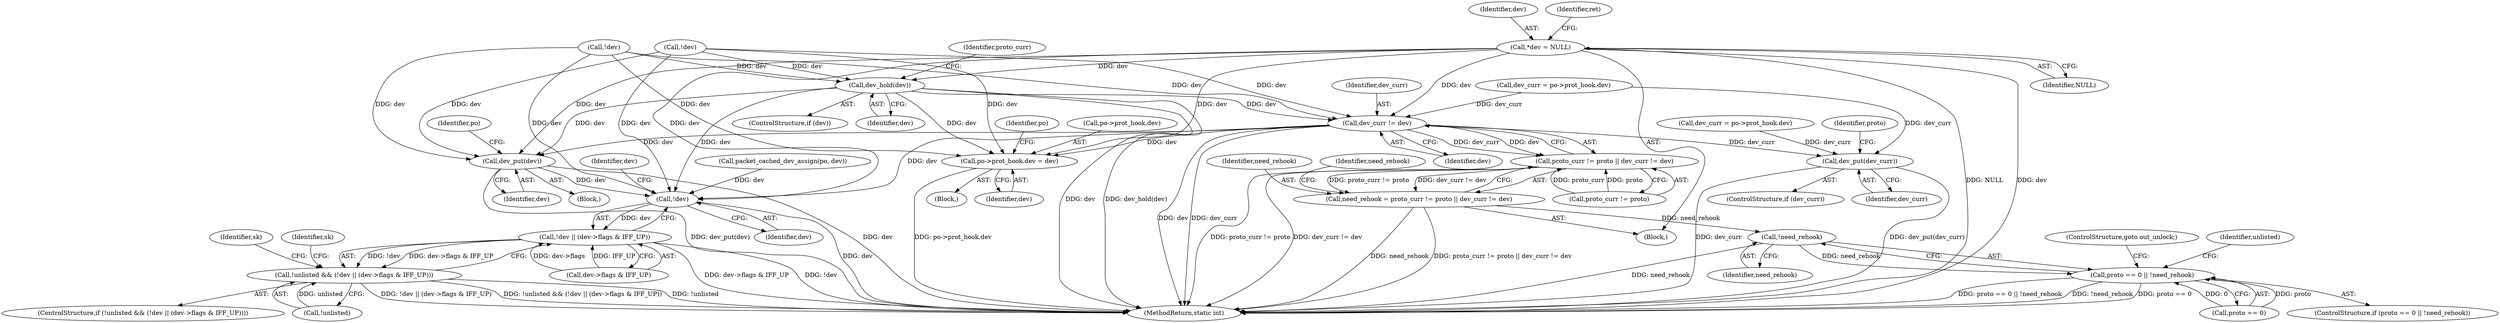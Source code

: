 digraph "0_linux_4971613c1639d8e5f102c4e797c3bf8f83a5a69e@pointer" {
"1000115" [label="(Call,*dev = NULL)"];
"1000180" [label="(Call,dev_hold(dev))"];
"1000202" [label="(Call,dev_curr != dev)"];
"1000198" [label="(Call,proto_curr != proto || dev_curr != dev)"];
"1000196" [label="(Call,need_rehook = proto_curr != proto || dev_curr != dev)"];
"1000300" [label="(Call,!need_rehook)"];
"1000296" [label="(Call,proto == 0 || !need_rehook)"];
"1000252" [label="(Call,dev_put(dev))"];
"1000308" [label="(Call,!dev)"];
"1000307" [label="(Call,!dev || (dev->flags & IFF_UP))"];
"1000304" [label="(Call,!unlisted && (!dev || (dev->flags & IFF_UP)))"];
"1000271" [label="(Call,po->prot_hook.dev = dev)"];
"1000293" [label="(Call,dev_put(dev_curr))"];
"1000116" [label="(Identifier,dev)"];
"1000204" [label="(Identifier,dev)"];
"1000294" [label="(Identifier,dev_curr)"];
"1000288" [label="(Call,packet_cached_dev_assign(po, dev))"];
"1000280" [label="(Identifier,po)"];
"1000291" [label="(ControlStructure,if (dev_curr))"];
"1000277" [label="(Identifier,dev)"];
"1000218" [label="(Call,dev_curr = po->prot_hook.dev)"];
"1000252" [label="(Call,dev_put(dev))"];
"1000309" [label="(Identifier,dev)"];
"1000343" [label="(MethodReturn,static int)"];
"1000203" [label="(Identifier,dev_curr)"];
"1000296" [label="(Call,proto == 0 || !need_rehook)"];
"1000295" [label="(ControlStructure,if (proto == 0 || !need_rehook))"];
"1000253" [label="(Identifier,dev)"];
"1000115" [label="(Call,*dev = NULL)"];
"1000257" [label="(Identifier,po)"];
"1000198" [label="(Call,proto_curr != proto || dev_curr != dev)"];
"1000120" [label="(Identifier,ret)"];
"1000251" [label="(Block,)"];
"1000105" [label="(Block,)"];
"1000272" [label="(Call,po->prot_hook.dev)"];
"1000183" [label="(Identifier,proto_curr)"];
"1000197" [label="(Identifier,need_rehook)"];
"1000178" [label="(ControlStructure,if (dev))"];
"1000199" [label="(Call,proto_curr != proto)"];
"1000117" [label="(Identifier,NULL)"];
"1000302" [label="(ControlStructure,goto out_unlock;)"];
"1000189" [label="(Call,dev_curr = po->prot_hook.dev)"];
"1000301" [label="(Identifier,need_rehook)"];
"1000170" [label="(Call,!dev)"];
"1000306" [label="(Identifier,unlisted)"];
"1000206" [label="(Identifier,need_rehook)"];
"1000196" [label="(Call,need_rehook = proto_curr != proto || dev_curr != dev)"];
"1000298" [label="(Identifier,proto)"];
"1000271" [label="(Call,po->prot_hook.dev = dev)"];
"1000180" [label="(Call,dev_hold(dev))"];
"1000297" [label="(Call,proto == 0)"];
"1000312" [label="(Identifier,dev)"];
"1000300" [label="(Call,!need_rehook)"];
"1000293" [label="(Call,dev_put(dev_curr))"];
"1000303" [label="(ControlStructure,if (!unlisted && (!dev || (dev->flags & IFF_UP))))"];
"1000304" [label="(Call,!unlisted && (!dev || (dev->flags & IFF_UP)))"];
"1000317" [label="(Identifier,sk)"];
"1000308" [label="(Call,!dev)"];
"1000305" [label="(Call,!unlisted)"];
"1000307" [label="(Call,!dev || (dev->flags & IFF_UP))"];
"1000322" [label="(Identifier,sk)"];
"1000202" [label="(Call,dev_curr != dev)"];
"1000181" [label="(Identifier,dev)"];
"1000270" [label="(Block,)"];
"1000151" [label="(Call,!dev)"];
"1000310" [label="(Call,dev->flags & IFF_UP)"];
"1000115" -> "1000105"  [label="AST: "];
"1000115" -> "1000117"  [label="CFG: "];
"1000116" -> "1000115"  [label="AST: "];
"1000117" -> "1000115"  [label="AST: "];
"1000120" -> "1000115"  [label="CFG: "];
"1000115" -> "1000343"  [label="DDG: NULL"];
"1000115" -> "1000343"  [label="DDG: dev"];
"1000115" -> "1000180"  [label="DDG: dev"];
"1000115" -> "1000202"  [label="DDG: dev"];
"1000115" -> "1000252"  [label="DDG: dev"];
"1000115" -> "1000271"  [label="DDG: dev"];
"1000115" -> "1000308"  [label="DDG: dev"];
"1000180" -> "1000178"  [label="AST: "];
"1000180" -> "1000181"  [label="CFG: "];
"1000181" -> "1000180"  [label="AST: "];
"1000183" -> "1000180"  [label="CFG: "];
"1000180" -> "1000343"  [label="DDG: dev"];
"1000180" -> "1000343"  [label="DDG: dev_hold(dev)"];
"1000151" -> "1000180"  [label="DDG: dev"];
"1000170" -> "1000180"  [label="DDG: dev"];
"1000180" -> "1000202"  [label="DDG: dev"];
"1000180" -> "1000252"  [label="DDG: dev"];
"1000180" -> "1000271"  [label="DDG: dev"];
"1000180" -> "1000308"  [label="DDG: dev"];
"1000202" -> "1000198"  [label="AST: "];
"1000202" -> "1000204"  [label="CFG: "];
"1000203" -> "1000202"  [label="AST: "];
"1000204" -> "1000202"  [label="AST: "];
"1000198" -> "1000202"  [label="CFG: "];
"1000202" -> "1000343"  [label="DDG: dev_curr"];
"1000202" -> "1000343"  [label="DDG: dev"];
"1000202" -> "1000198"  [label="DDG: dev_curr"];
"1000202" -> "1000198"  [label="DDG: dev"];
"1000189" -> "1000202"  [label="DDG: dev_curr"];
"1000151" -> "1000202"  [label="DDG: dev"];
"1000170" -> "1000202"  [label="DDG: dev"];
"1000202" -> "1000252"  [label="DDG: dev"];
"1000202" -> "1000271"  [label="DDG: dev"];
"1000202" -> "1000293"  [label="DDG: dev_curr"];
"1000202" -> "1000308"  [label="DDG: dev"];
"1000198" -> "1000196"  [label="AST: "];
"1000198" -> "1000199"  [label="CFG: "];
"1000199" -> "1000198"  [label="AST: "];
"1000196" -> "1000198"  [label="CFG: "];
"1000198" -> "1000343"  [label="DDG: proto_curr != proto"];
"1000198" -> "1000343"  [label="DDG: dev_curr != dev"];
"1000198" -> "1000196"  [label="DDG: proto_curr != proto"];
"1000198" -> "1000196"  [label="DDG: dev_curr != dev"];
"1000199" -> "1000198"  [label="DDG: proto_curr"];
"1000199" -> "1000198"  [label="DDG: proto"];
"1000196" -> "1000105"  [label="AST: "];
"1000197" -> "1000196"  [label="AST: "];
"1000206" -> "1000196"  [label="CFG: "];
"1000196" -> "1000343"  [label="DDG: need_rehook"];
"1000196" -> "1000343"  [label="DDG: proto_curr != proto || dev_curr != dev"];
"1000196" -> "1000300"  [label="DDG: need_rehook"];
"1000300" -> "1000296"  [label="AST: "];
"1000300" -> "1000301"  [label="CFG: "];
"1000301" -> "1000300"  [label="AST: "];
"1000296" -> "1000300"  [label="CFG: "];
"1000300" -> "1000343"  [label="DDG: need_rehook"];
"1000300" -> "1000296"  [label="DDG: need_rehook"];
"1000296" -> "1000295"  [label="AST: "];
"1000296" -> "1000297"  [label="CFG: "];
"1000297" -> "1000296"  [label="AST: "];
"1000302" -> "1000296"  [label="CFG: "];
"1000306" -> "1000296"  [label="CFG: "];
"1000296" -> "1000343"  [label="DDG: proto == 0 || !need_rehook"];
"1000296" -> "1000343"  [label="DDG: !need_rehook"];
"1000296" -> "1000343"  [label="DDG: proto == 0"];
"1000297" -> "1000296"  [label="DDG: proto"];
"1000297" -> "1000296"  [label="DDG: 0"];
"1000252" -> "1000251"  [label="AST: "];
"1000252" -> "1000253"  [label="CFG: "];
"1000253" -> "1000252"  [label="AST: "];
"1000257" -> "1000252"  [label="CFG: "];
"1000252" -> "1000343"  [label="DDG: dev"];
"1000252" -> "1000343"  [label="DDG: dev_put(dev)"];
"1000151" -> "1000252"  [label="DDG: dev"];
"1000170" -> "1000252"  [label="DDG: dev"];
"1000252" -> "1000308"  [label="DDG: dev"];
"1000308" -> "1000307"  [label="AST: "];
"1000308" -> "1000309"  [label="CFG: "];
"1000309" -> "1000308"  [label="AST: "];
"1000312" -> "1000308"  [label="CFG: "];
"1000307" -> "1000308"  [label="CFG: "];
"1000308" -> "1000343"  [label="DDG: dev"];
"1000308" -> "1000307"  [label="DDG: dev"];
"1000151" -> "1000308"  [label="DDG: dev"];
"1000170" -> "1000308"  [label="DDG: dev"];
"1000288" -> "1000308"  [label="DDG: dev"];
"1000307" -> "1000304"  [label="AST: "];
"1000307" -> "1000310"  [label="CFG: "];
"1000310" -> "1000307"  [label="AST: "];
"1000304" -> "1000307"  [label="CFG: "];
"1000307" -> "1000343"  [label="DDG: dev->flags & IFF_UP"];
"1000307" -> "1000343"  [label="DDG: !dev"];
"1000307" -> "1000304"  [label="DDG: !dev"];
"1000307" -> "1000304"  [label="DDG: dev->flags & IFF_UP"];
"1000310" -> "1000307"  [label="DDG: dev->flags"];
"1000310" -> "1000307"  [label="DDG: IFF_UP"];
"1000304" -> "1000303"  [label="AST: "];
"1000304" -> "1000305"  [label="CFG: "];
"1000305" -> "1000304"  [label="AST: "];
"1000317" -> "1000304"  [label="CFG: "];
"1000322" -> "1000304"  [label="CFG: "];
"1000304" -> "1000343"  [label="DDG: !unlisted && (!dev || (dev->flags & IFF_UP))"];
"1000304" -> "1000343"  [label="DDG: !unlisted"];
"1000304" -> "1000343"  [label="DDG: !dev || (dev->flags & IFF_UP)"];
"1000305" -> "1000304"  [label="DDG: unlisted"];
"1000271" -> "1000270"  [label="AST: "];
"1000271" -> "1000277"  [label="CFG: "];
"1000272" -> "1000271"  [label="AST: "];
"1000277" -> "1000271"  [label="AST: "];
"1000280" -> "1000271"  [label="CFG: "];
"1000271" -> "1000343"  [label="DDG: po->prot_hook.dev"];
"1000151" -> "1000271"  [label="DDG: dev"];
"1000170" -> "1000271"  [label="DDG: dev"];
"1000293" -> "1000291"  [label="AST: "];
"1000293" -> "1000294"  [label="CFG: "];
"1000294" -> "1000293"  [label="AST: "];
"1000298" -> "1000293"  [label="CFG: "];
"1000293" -> "1000343"  [label="DDG: dev_curr"];
"1000293" -> "1000343"  [label="DDG: dev_put(dev_curr)"];
"1000189" -> "1000293"  [label="DDG: dev_curr"];
"1000218" -> "1000293"  [label="DDG: dev_curr"];
}
